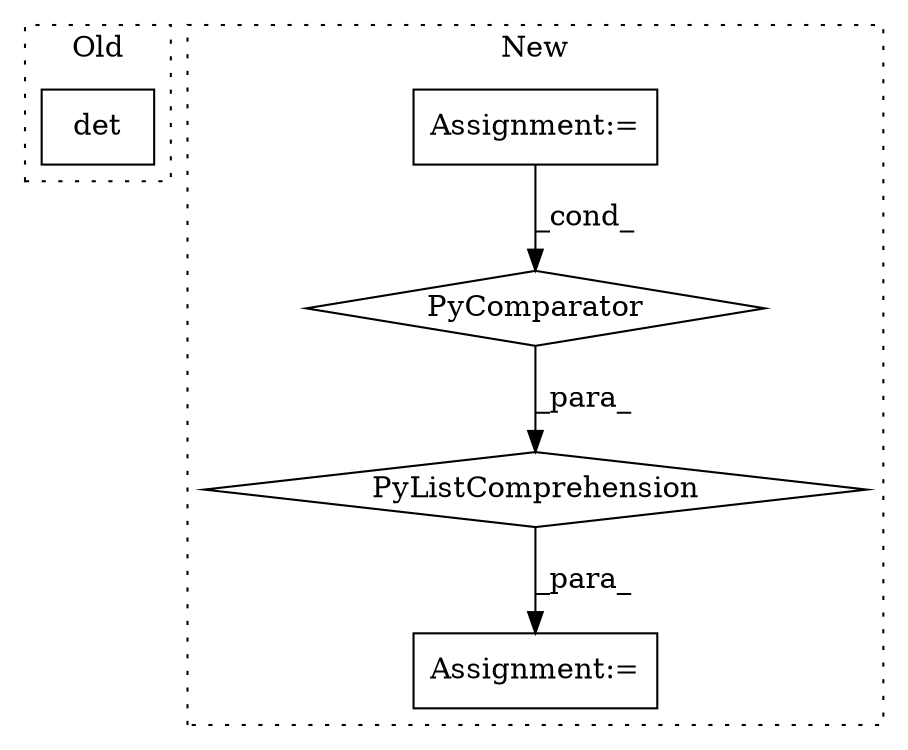 digraph G {
subgraph cluster0 {
1 [label="det" a="32" s="8091" l="5" shape="box"];
label = "Old";
style="dotted";
}
subgraph cluster1 {
2 [label="PyListComprehension" a="109" s="8865" l="124" shape="diamond"];
3 [label="PyComparator" a="113" s="8948" l="33" shape="diamond"];
4 [label="Assignment:=" a="7" s="8948" l="33" shape="box"];
5 [label="Assignment:=" a="7" s="8843" l="1" shape="box"];
label = "New";
style="dotted";
}
2 -> 5 [label="_para_"];
3 -> 2 [label="_para_"];
4 -> 3 [label="_cond_"];
}